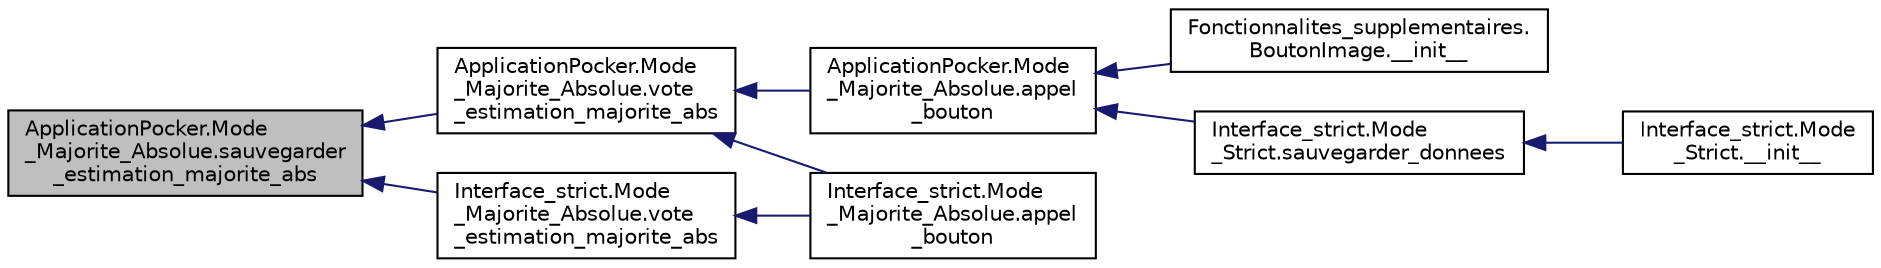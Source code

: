digraph "ApplicationPocker.Mode_Majorite_Absolue.sauvegarder_estimation_majorite_abs"
{
  edge [fontname="Helvetica",fontsize="10",labelfontname="Helvetica",labelfontsize="10"];
  node [fontname="Helvetica",fontsize="10",shape=record];
  rankdir="LR";
  Node25 [label="ApplicationPocker.Mode\l_Majorite_Absolue.sauvegarder\l_estimation_majorite_abs",height=0.2,width=0.4,color="black", fillcolor="grey75", style="filled", fontcolor="black"];
  Node25 -> Node26 [dir="back",color="midnightblue",fontsize="10",style="solid",fontname="Helvetica"];
  Node26 [label="ApplicationPocker.Mode\l_Majorite_Absolue.vote\l_estimation_majorite_abs",height=0.2,width=0.4,color="black", fillcolor="white", style="filled",URL="$class_application_pocker_1_1_mode___majorite___absolue.html#a7d7b147428d6318f3eda193700486c32"];
  Node26 -> Node27 [dir="back",color="midnightblue",fontsize="10",style="solid",fontname="Helvetica"];
  Node27 [label="ApplicationPocker.Mode\l_Majorite_Absolue.appel\l_bouton",height=0.2,width=0.4,color="black", fillcolor="white", style="filled",URL="$class_application_pocker_1_1_mode___majorite___absolue.html#a9bb702ef0f5f7a41154904864e32997a"];
  Node27 -> Node28 [dir="back",color="midnightblue",fontsize="10",style="solid",fontname="Helvetica"];
  Node28 [label="Fonctionnalites_supplementaires.\lBoutonImage.__init__",height=0.2,width=0.4,color="black", fillcolor="white", style="filled",URL="$class_fonctionnalites__supplementaires_1_1_bouton_image.html#af5caff29afa7b6c0fe2c2cfd7b5e06c9"];
  Node27 -> Node29 [dir="back",color="midnightblue",fontsize="10",style="solid",fontname="Helvetica"];
  Node29 [label="Interface_strict.Mode\l_Strict.sauvegarder_donnees",height=0.2,width=0.4,color="black", fillcolor="white", style="filled",URL="$class_interface__strict_1_1_mode___strict.html#a3fc3e3f1b7b81190fb9504d8d1373c93"];
  Node29 -> Node30 [dir="back",color="midnightblue",fontsize="10",style="solid",fontname="Helvetica"];
  Node30 [label="Interface_strict.Mode\l_Strict.__init__",height=0.2,width=0.4,color="black", fillcolor="white", style="filled",URL="$class_interface__strict_1_1_mode___strict.html#a2cfc45c81a34f7c133c7e208030be1d3"];
  Node26 -> Node31 [dir="back",color="midnightblue",fontsize="10",style="solid",fontname="Helvetica"];
  Node31 [label="Interface_strict.Mode\l_Majorite_Absolue.appel\l_bouton",height=0.2,width=0.4,color="black", fillcolor="white", style="filled",URL="$class_interface__strict_1_1_mode___majorite___absolue.html#a5bc4e78cfcba0c97a8cdb4026c388c30"];
  Node25 -> Node32 [dir="back",color="midnightblue",fontsize="10",style="solid",fontname="Helvetica"];
  Node32 [label="Interface_strict.Mode\l_Majorite_Absolue.vote\l_estimation_majorite_abs",height=0.2,width=0.4,color="black", fillcolor="white", style="filled",URL="$class_interface__strict_1_1_mode___majorite___absolue.html#a02770dc9302e6fc45e73788b73bd4282"];
  Node32 -> Node31 [dir="back",color="midnightblue",fontsize="10",style="solid",fontname="Helvetica"];
}
